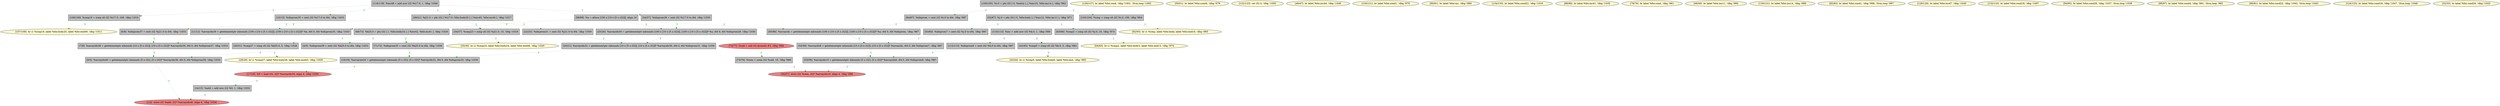 
digraph G {


node212 [fillcolor=grey,label="[11/12]  %arrayidx36 = getelementptr inbounds [100 x [10 x [5 x i32]]], [100 x [10 x [5 x i32]]]* %a, i64 0, i64 %idxprom35, !dbg !1033",shape=rectangle,style=filled ]
node209 [fillcolor=lemonchiffon,label="[126/127]  br label %for.cond, !dbg !1001, !llvm.loop !1002",shape=ellipse,style=filled ]
node207 [fillcolor=grey,label="[7/8]  %arrayidx38 = getelementptr inbounds [10 x [5 x i32]], [10 x [5 x i32]]* %arrayidx36, i64 0, i64 %idxprom37, !dbg !1033",shape=rectangle,style=filled ]
node205 [fillcolor=grey,label="[75/76]  %rem = srem i32 %call, 10, !dbg !986",shape=rectangle,style=filled ]
node203 [fillcolor=grey,label="[112/113]  %idxprom9 = sext i32 %k.0 to i64, !dbg !987",shape=rectangle,style=filled ]
node198 [fillcolor=lemonchiffon,label="[50/51]  br label %for.cond4, !dbg !979",shape=ellipse,style=filled ]
node204 [fillcolor=lemonchiffon,label="[122/123]  ret i32 0, !dbg !1050",shape=ellipse,style=filled ]
node196 [fillcolor=lemonchiffon,label="[46/47]  br label %for.inc44, !dbg !1040",shape=ellipse,style=filled ]
node194 [fillcolor=grey,label="[110/115]  %inc = add nsw i32 %k.0, 1, !dbg !990",shape=rectangle,style=filled ]
node193 [fillcolor=grey,label="[84/87]  %idxprom = sext i32 %i.0 to i64, !dbg !987",shape=rectangle,style=filled ]
node191 [fillcolor=grey,label="[6/9]  %idxprom37 = sext i32 %j21.0 to i64, !dbg !1033",shape=rectangle,style=filled ]
node206 [fillcolor=lemonchiffon,label="[120/121]  br label %for.cond1, !dbg !970",shape=ellipse,style=filled ]
node189 [fillcolor=grey,label="[42/45]  %cmp5 = icmp slt i32 %k.0, 5, !dbg !982",shape=rectangle,style=filled ]
node200 [fillcolor=lemonchiffon,label="[90/91]  br label %for.inc, !dbg !989",shape=ellipse,style=filled ]
node188 [fillcolor=grey,label="[34/37]  %cmp23 = icmp slt i32 %j21.0, 10, !dbg !1019",shape=rectangle,style=filled ]
node187 [fillcolor=grey,label="[0/3]  %arrayidx40 = getelementptr inbounds [5 x i32], [5 x i32]* %arrayidx38, i64 0, i64 %idxprom39, !dbg !1033",shape=rectangle,style=filled ]
node165 [fillcolor=grey,label="[85/86]  %arrayidx = getelementptr inbounds [100 x [10 x [5 x i32]]], [100 x [10 x [5 x i32]]]* %a, i64 0, i64 %idxprom, !dbg !987",shape=rectangle,style=filled ]
node208 [fillcolor=lemonchiffon,label="[134/135]  br label %for.cond22, !dbg !1016",shape=ellipse,style=filled ]
node202 [fillcolor=grey,label="[116/119]  %inc48 = add nsw i32 %i17.0, 1, !dbg !1046",shape=rectangle,style=filled ]
node199 [fillcolor=grey,label="[98/99]  %a = alloca [100 x [10 x [5 x i32]]], align 16",shape=rectangle,style=filled ]
node169 [fillcolor=lightcoral,label="[1/2]  store i32 %add, i32* %arrayidx40, align 4, !dbg !1034",shape=ellipse,style=filled ]
node201 [fillcolor=lemonchiffon,label="[88/89]  br label %for.inc41, !dbg !1035",shape=ellipse,style=filled ]
node163 [fillcolor=lightcoral,label="[74/77]  %call = call i32 @rand() #3, !dbg !984",shape=ellipse,style=filled ]
node182 [fillcolor=grey,label="[22/23]  %idxprom31 = sext i32 %j21.0 to i64, !dbg !1030",shape=rectangle,style=filled ]
node162 [fillcolor=lemonchiffon,label="[78/79]  br label %for.cond, !dbg !961",shape=ellipse,style=filled ]
node197 [fillcolor=lemonchiffon,label="[48/49]  br label %for.inc11, !dbg !994",shape=ellipse,style=filled ]
node161 [fillcolor=grey,label="[68/73]  %k25.0 = phi i32 [ 1, %for.body24 ], [ %inc42, %for.inc41 ], !dbg !1026",shape=rectangle,style=filled ]
node190 [fillcolor=grey,label="[10/13]  %idxprom35 = sext i32 %i17.0 to i64, !dbg !1033",shape=rectangle,style=filled ]
node159 [fillcolor=lemonchiffon,label="[130/131]  br label %for.inc14, !dbg !999",shape=ellipse,style=filled ]
node171 [fillcolor=lemonchiffon,label="[82/83]  br label %for.cond1, !dbg !996, !llvm.loop !997",shape=ellipse,style=filled ]
node160 [fillcolor=lemonchiffon,label="[128/129]  br label %for.inc47, !dbg !1045",shape=ellipse,style=filled ]
node172 [fillcolor=lemonchiffon,label="[92/93]  br i1 %cmp, label %for.body, label %for.end16, !dbg !965",shape=ellipse,style=filled ]
node180 [fillcolor=grey,label="[30/31]  %cmp27 = icmp slt i32 %k25.0, 5, !dbg !1028",shape=rectangle,style=filled ]
node186 [fillcolor=grey,label="[20/21]  %arrayidx32 = getelementptr inbounds [10 x [5 x i32]], [10 x [5 x i32]]* %arrayidx30, i64 0, i64 %idxprom31, !dbg !1030",shape=rectangle,style=filled ]
node158 [fillcolor=grey,label="[71/72]  %idxprom33 = sext i32 %k25.0 to i64, !dbg !1030",shape=rectangle,style=filled ]
node153 [fillcolor=lemonchiffon,label="[107/108]  br i1 %cmp19, label %for.body20, label %for.end49, !dbg !1011",shape=ellipse,style=filled ]
node152 [fillcolor=grey,label="[53/60]  %idxprom7 = sext i32 %j.0 to i64, !dbg !987",shape=rectangle,style=filled ]
node179 [fillcolor=grey,label="[24/27]  %idxprom29 = sext i32 %i17.0 to i64, !dbg !1030",shape=rectangle,style=filled ]
node154 [fillcolor=lemonchiffon,label="[64/65]  br i1 %cmp2, label %for.body3, label %for.end13, !dbg !974",shape=ellipse,style=filled ]
node192 [fillcolor=grey,label="[100/105]  %i.0 = phi i32 [ 0, %entry ], [ %inc15, %for.inc14 ], !dbg !962",shape=rectangle,style=filled ]
node166 [fillcolor=grey,label="[54/59]  %arrayidx8 = getelementptr inbounds [10 x [5 x i32]], [10 x [5 x i32]]* %arrayidx, i64 0, i64 %idxprom7, !dbg !987",shape=rectangle,style=filled ]
node164 [fillcolor=lemonchiffon,label="[35/36]  br i1 %cmp23, label %for.body24, label %for.end46, !dbg !1020",shape=ellipse,style=filled ]
node174 [fillcolor=lemonchiffon,label="[132/133]  br label %for.cond18, !dbg !1007",shape=ellipse,style=filled ]
node157 [fillcolor=grey,label="[52/67]  %j.0 = phi i32 [ 0, %for.body ], [ %inc12, %for.inc11 ], !dbg !971",shape=rectangle,style=filled ]
node195 [fillcolor=grey,label="[106/109]  %cmp19 = icmp slt i32 %i17.0, 100, !dbg !1010",shape=rectangle,style=filled ]
node167 [fillcolor=lemonchiffon,label="[94/95]  br label %for.cond26, !dbg !1037, !llvm.loop !1038",shape=ellipse,style=filled ]
node168 [fillcolor=lemonchiffon,label="[96/97]  br label %for.cond4, !dbg !991, !llvm.loop !992",shape=ellipse,style=filled ]
node170 [fillcolor=lemonchiffon,label="[80/81]  br label %for.cond22, !dbg !1042, !llvm.loop !1043",shape=ellipse,style=filled ]
node210 [fillcolor=grey,label="[103/104]  %cmp = icmp slt i32 %i.0, 100, !dbg !964",shape=rectangle,style=filled ]
node173 [fillcolor=lightcoral,label="[17/18]  %0 = load i32, i32* %arrayidx34, align 4, !dbg !1030",shape=ellipse,style=filled ]
node175 [fillcolor=grey,label="[25/26]  %arrayidx30 = getelementptr inbounds [100 x [10 x [5 x i32]]], [100 x [10 x [5 x i32]]]* %a, i64 0, i64 %idxprom29, !dbg !1030",shape=rectangle,style=filled ]
node151 [fillcolor=grey,label="[55/58]  %arrayidx10 = getelementptr inbounds [5 x i32], [5 x i32]* %arrayidx8, i64 0, i64 %idxprom9, !dbg !987",shape=rectangle,style=filled ]
node156 [fillcolor=grey,label="[63/66]  %cmp2 = icmp slt i32 %j.0, 10, !dbg !973",shape=rectangle,style=filled ]
node176 [fillcolor=lemonchiffon,label="[43/44]  br i1 %cmp5, label %for.body6, label %for.end, !dbg !983",shape=ellipse,style=filled ]
node183 [fillcolor=grey,label="[4/5]  %idxprom39 = sext i32 %k25.0 to i64, !dbg !1033",shape=rectangle,style=filled ]
node211 [fillcolor=lemonchiffon,label="[124/125]  br label %for.cond18, !dbg !1047, !llvm.loop !1048",shape=ellipse,style=filled ]
node184 [fillcolor=lemonchiffon,label="[28/29]  br i1 %cmp27, label %for.body28, label %for.end43, !dbg !1029",shape=ellipse,style=filled ]
node177 [fillcolor=grey,label="[16/19]  %arrayidx34 = getelementptr inbounds [5 x i32], [5 x i32]* %arrayidx32, i64 0, i64 %idxprom33, !dbg !1030",shape=rectangle,style=filled ]
node178 [fillcolor=grey,label="[38/41]  %j21.0 = phi i32 [ %i17.0, %for.body20 ], [ %inc45, %for.inc44 ], !dbg !1017",shape=rectangle,style=filled ]
node181 [fillcolor=lemonchiffon,label="[32/33]  br label %for.cond26, !dbg !1025",shape=ellipse,style=filled ]
node155 [fillcolor=lightcoral,label="[56/57]  store i32 %rem, i32* %arrayidx10, align 4, !dbg !988",shape=ellipse,style=filled ]
node185 [fillcolor=grey,label="[14/15]  %add = add nsw i32 %0, 1, !dbg !1032",shape=rectangle,style=filled ]

node212->node207 [style=dotted,color=forestgreen,label="T",fontcolor=forestgreen ]
node166->node151 [style=dotted,color=forestgreen,label="T",fontcolor=forestgreen ]
node203->node151 [style=dotted,color=forestgreen,label="T",fontcolor=forestgreen ]
node151->node155 [style=dotted,color=forestgreen,label="T",fontcolor=forestgreen ]
node195->node153 [style=dotted,color=forestgreen,label="T",fontcolor=forestgreen ]
node194->node203 [style=dotted,color=forestgreen,label="T",fontcolor=forestgreen ]
node194->node189 [style=dotted,color=forestgreen,label="T",fontcolor=forestgreen ]
node199->node165 [style=dotted,color=forestgreen,label="T",fontcolor=forestgreen ]
node182->node186 [style=dotted,color=forestgreen,label="T",fontcolor=forestgreen ]
node202->node178 [style=dotted,color=forestgreen,label="T",fontcolor=forestgreen ]
node189->node176 [style=dotted,color=forestgreen,label="T",fontcolor=forestgreen ]
node188->node164 [style=dotted,color=forestgreen,label="T",fontcolor=forestgreen ]
node178->node191 [style=dotted,color=forestgreen,label="T",fontcolor=forestgreen ]
node156->node154 [style=dotted,color=forestgreen,label="T",fontcolor=forestgreen ]
node192->node193 [style=dotted,color=forestgreen,label="T",fontcolor=forestgreen ]
node178->node182 [style=dotted,color=forestgreen,label="T",fontcolor=forestgreen ]
node173->node185 [style=dotted,color=forestgreen,label="T",fontcolor=forestgreen ]
node205->node155 [style=dotted,color=forestgreen,label="T",fontcolor=forestgreen ]
node165->node166 [style=dotted,color=forestgreen,label="T",fontcolor=forestgreen ]
node152->node166 [style=dotted,color=forestgreen,label="T",fontcolor=forestgreen ]
node202->node190 [style=dotted,color=forestgreen,label="T",fontcolor=forestgreen ]
node199->node212 [style=dotted,color=forestgreen,label="T",fontcolor=forestgreen ]
node202->node195 [style=dotted,color=forestgreen,label="T",fontcolor=forestgreen ]
node177->node173 [style=dotted,color=forestgreen,label="T",fontcolor=forestgreen ]
node163->node205 [style=dotted,color=forestgreen,label="T",fontcolor=forestgreen ]
node180->node184 [style=dotted,color=forestgreen,label="T",fontcolor=forestgreen ]
node193->node165 [style=dotted,color=forestgreen,label="T",fontcolor=forestgreen ]
node161->node180 [style=dotted,color=forestgreen,label="T",fontcolor=forestgreen ]
node161->node183 [style=dotted,color=forestgreen,label="T",fontcolor=forestgreen ]
node202->node179 [style=dotted,color=forestgreen,label="T",fontcolor=forestgreen ]
node199->node175 [style=dotted,color=forestgreen,label="T",fontcolor=forestgreen ]
node186->node177 [style=dotted,color=forestgreen,label="T",fontcolor=forestgreen ]
node179->node175 [style=dotted,color=forestgreen,label="T",fontcolor=forestgreen ]
node178->node188 [style=dotted,color=forestgreen,label="T",fontcolor=forestgreen ]
node187->node169 [style=dotted,color=forestgreen,label="T",fontcolor=forestgreen ]
node183->node187 [style=dotted,color=forestgreen,label="T",fontcolor=forestgreen ]
node190->node212 [style=dotted,color=forestgreen,label="T",fontcolor=forestgreen ]
node207->node187 [style=dotted,color=forestgreen,label="T",fontcolor=forestgreen ]
node161->node158 [style=dotted,color=forestgreen,label="T",fontcolor=forestgreen ]
node157->node156 [style=dotted,color=forestgreen,label="T",fontcolor=forestgreen ]
node191->node207 [style=dotted,color=forestgreen,label="T",fontcolor=forestgreen ]
node175->node186 [style=dotted,color=forestgreen,label="T",fontcolor=forestgreen ]
node158->node177 [style=dotted,color=forestgreen,label="T",fontcolor=forestgreen ]
node185->node169 [style=dotted,color=forestgreen,label="T",fontcolor=forestgreen ]
node192->node210 [style=dotted,color=forestgreen,label="T",fontcolor=forestgreen ]
node157->node152 [style=dotted,color=forestgreen,label="T",fontcolor=forestgreen ]
node210->node172 [style=dotted,color=forestgreen,label="T",fontcolor=forestgreen ]


}
